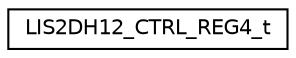 digraph "Graphical Class Hierarchy"
{
 // LATEX_PDF_SIZE
  edge [fontname="Helvetica",fontsize="10",labelfontname="Helvetica",labelfontsize="10"];
  node [fontname="Helvetica",fontsize="10",shape=record];
  rankdir="LR";
  Node0 [label="LIS2DH12_CTRL_REG4_t",height=0.2,width=0.4,color="black", fillcolor="white", style="filled",URL="$unionLIS2DH12__CTRL__REG4__t.html",tooltip="CTRL_REG4 definitions."];
}
